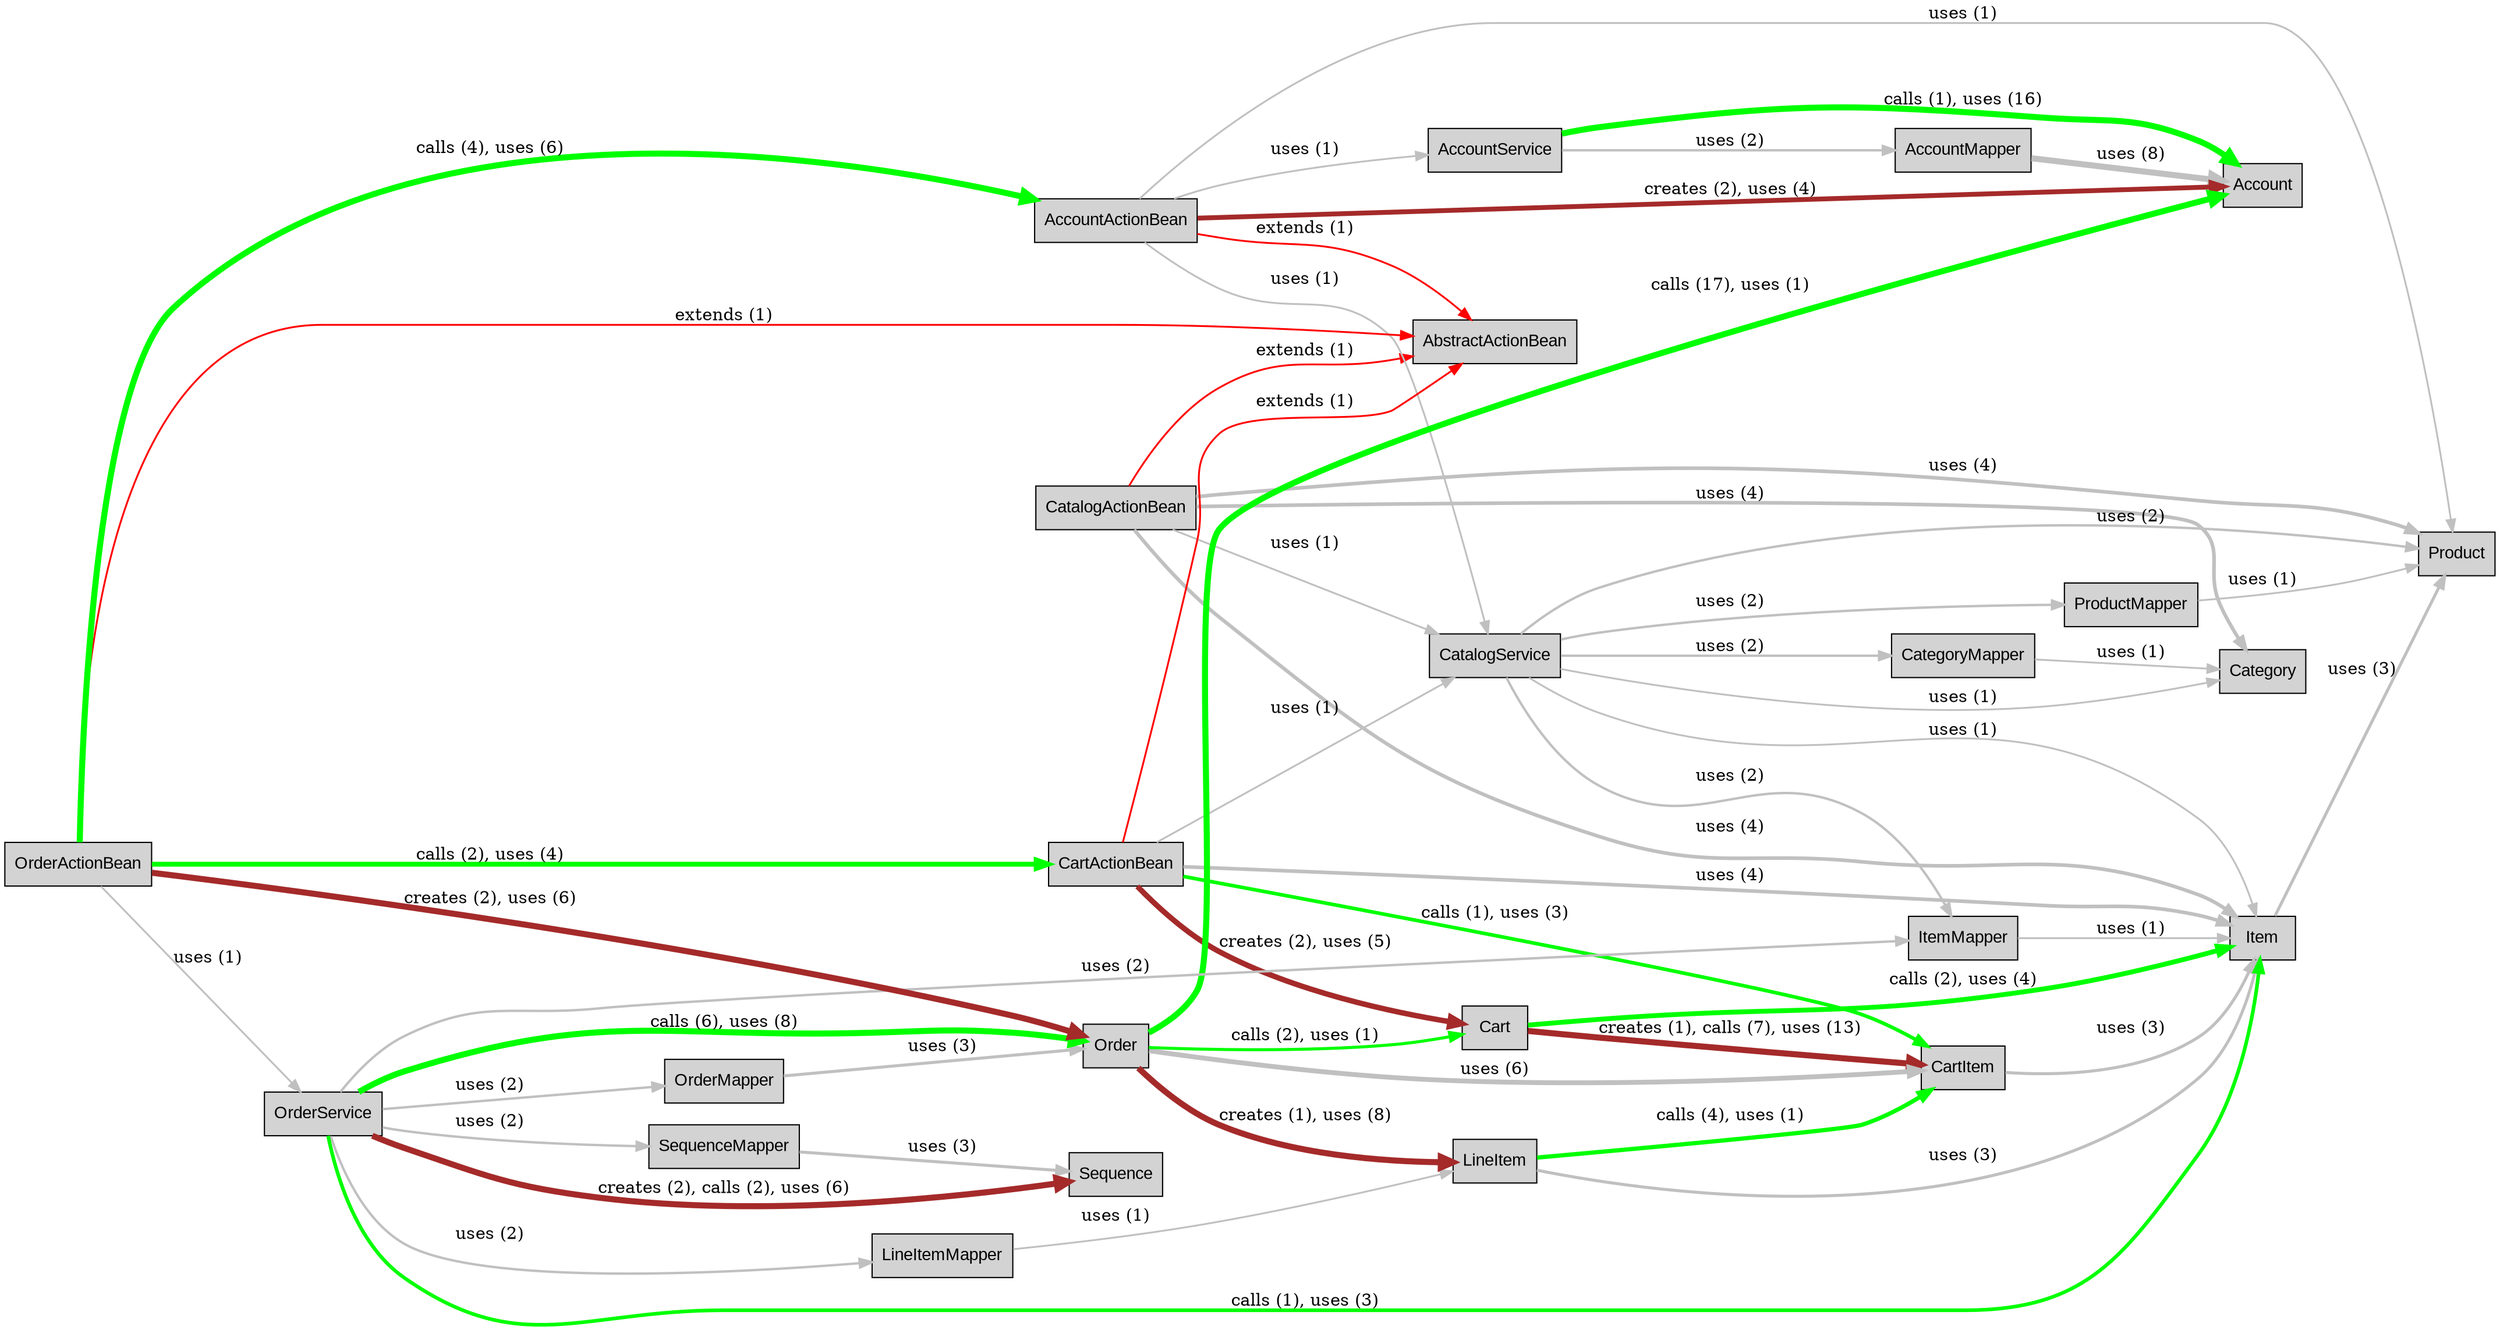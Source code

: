digraph "ClassRelationships" {
graph ["rankdir"="LR"]
node ["shape"="rectangle","style"="filled","fontname"="Arial"]
"Category" ["label"="Category"]
"Account" ["label"="Account"]
"AccountService" ["label"="AccountService"]
"AccountMapper" ["label"="AccountMapper"]
"LineItemMapper" ["label"="LineItemMapper"]
"LineItem" ["label"="LineItem"]
"Item" ["label"="Item"]
"Product" ["label"="Product"]
"CartItem" ["label"="CartItem"]
"ProductMapper" ["label"="ProductMapper"]
"CategoryMapper" ["label"="CategoryMapper"]
"CatalogActionBean" ["label"="CatalogActionBean"]
"CatalogService" ["label"="CatalogService"]
"ItemMapper" ["label"="ItemMapper"]
"AbstractActionBean" ["label"="AbstractActionBean"]
"AccountActionBean" ["label"="AccountActionBean"]
"Cart" ["label"="Cart"]
"CartActionBean" ["label"="CartActionBean"]
"SequenceMapper" ["label"="SequenceMapper"]
"Sequence" ["label"="Sequence"]
"OrderMapper" ["label"="OrderMapper"]
"Order" ["label"="Order"]
"OrderService" ["label"="OrderService"]
"OrderActionBean" ["label"="OrderActionBean"]
"AccountService" -> "Account" ["style"="solid","color"="green","label"="calls (1), uses (16)","arrowhead"="normal","penwidth"="5.0"]
"AccountService" -> "AccountMapper" ["style"="solid","color"="gray","label"="uses (2)","arrowhead"="normal","penwidth"="2.0"]
"AccountMapper" -> "Account" ["style"="solid","color"="gray","label"="uses (8)","arrowhead"="normal","penwidth"="5.0"]
"LineItemMapper" -> "LineItem" ["style"="solid","color"="gray","label"="uses (1)","arrowhead"="normal","penwidth"="1.5"]
"LineItem" -> "Item" ["style"="solid","color"="gray","label"="uses (3)","arrowhead"="normal","penwidth"="2.5"]
"LineItem" -> "CartItem" ["style"="solid","color"="green","label"="calls (4), uses (1)","arrowhead"="normal","penwidth"="3.5"]
"Item" -> "Product" ["style"="solid","color"="gray","label"="uses (3)","arrowhead"="normal","penwidth"="2.5"]
"CartItem" -> "Item" ["style"="solid","color"="gray","label"="uses (3)","arrowhead"="normal","penwidth"="2.5"]
"ProductMapper" -> "Product" ["style"="solid","color"="gray","label"="uses (1)","arrowhead"="normal","penwidth"="1.5"]
"CategoryMapper" -> "Category" ["style"="solid","color"="gray","label"="uses (1)","arrowhead"="normal","penwidth"="1.5"]
"CatalogActionBean" -> "CatalogService" ["style"="solid","color"="gray","label"="uses (1)","arrowhead"="normal","penwidth"="1.5"]
"CatalogActionBean" -> "AbstractActionBean" ["style"="solid","color"="red","label"="extends (1)","arrowhead"="normal","penwidth"="1.5"]
"CatalogActionBean" -> "Category" ["style"="solid","color"="gray","label"="uses (4)","arrowhead"="normal","penwidth"="3.0"]
"CatalogActionBean" -> "Item" ["style"="solid","color"="gray","label"="uses (4)","arrowhead"="normal","penwidth"="3.0"]
"CatalogActionBean" -> "Product" ["style"="solid","color"="gray","label"="uses (4)","arrowhead"="normal","penwidth"="3.0"]
"CatalogService" -> "Category" ["style"="solid","color"="gray","label"="uses (1)","arrowhead"="normal","penwidth"="1.5"]
"CatalogService" -> "ProductMapper" ["style"="solid","color"="gray","label"="uses (2)","arrowhead"="normal","penwidth"="2.0"]
"CatalogService" -> "Item" ["style"="solid","color"="gray","label"="uses (1)","arrowhead"="normal","penwidth"="1.5"]
"CatalogService" -> "CategoryMapper" ["style"="solid","color"="gray","label"="uses (2)","arrowhead"="normal","penwidth"="2.0"]
"CatalogService" -> "Product" ["style"="solid","color"="gray","label"="uses (2)","arrowhead"="normal","penwidth"="2.0"]
"CatalogService" -> "ItemMapper" ["style"="solid","color"="gray","label"="uses (2)","arrowhead"="normal","penwidth"="2.0"]
"ItemMapper" -> "Item" ["style"="solid","color"="gray","label"="uses (1)","arrowhead"="normal","penwidth"="1.5"]
"AccountActionBean" -> "CatalogService" ["style"="solid","color"="gray","label"="uses (1)","arrowhead"="normal","penwidth"="1.5"]
"AccountActionBean" -> "AbstractActionBean" ["style"="solid","color"="red","label"="extends (1)","arrowhead"="normal","penwidth"="1.5"]
"AccountActionBean" -> "Account" ["style"="solid","color"="brown","label"="creates (2), uses (4)","arrowhead"="normal","penwidth"="4.0"]
"AccountActionBean" -> "AccountService" ["style"="solid","color"="gray","label"="uses (1)","arrowhead"="normal","penwidth"="1.5"]
"AccountActionBean" -> "Product" ["style"="solid","color"="gray","label"="uses (1)","arrowhead"="normal","penwidth"="1.5"]
"Cart" -> "Item" ["style"="solid","color"="green","label"="calls (2), uses (4)","arrowhead"="normal","penwidth"="4.0"]
"Cart" -> "CartItem" ["style"="solid","color"="brown","label"="creates (1), calls (7), uses (13)","arrowhead"="normal","penwidth"="5.0"]
"CartActionBean" -> "CatalogService" ["style"="solid","color"="gray","label"="uses (1)","arrowhead"="normal","penwidth"="1.5"]
"CartActionBean" -> "AbstractActionBean" ["style"="solid","color"="red","label"="extends (1)","arrowhead"="normal","penwidth"="1.5"]
"CartActionBean" -> "Item" ["style"="solid","color"="gray","label"="uses (4)","arrowhead"="normal","penwidth"="3.0"]
"CartActionBean" -> "CartItem" ["style"="solid","color"="green","label"="calls (1), uses (3)","arrowhead"="normal","penwidth"="3.0"]
"CartActionBean" -> "Cart" ["style"="solid","color"="brown","label"="creates (2), uses (5)","arrowhead"="normal","penwidth"="4.5"]
"SequenceMapper" -> "Sequence" ["style"="solid","color"="gray","label"="uses (3)","arrowhead"="normal","penwidth"="2.5"]
"OrderMapper" -> "Order" ["style"="solid","color"="gray","label"="uses (3)","arrowhead"="normal","penwidth"="2.5"]
"Order" -> "Account" ["style"="solid","color"="green","label"="calls (17), uses (1)","arrowhead"="normal","penwidth"="5.0"]
"Order" -> "CartItem" ["style"="solid","color"="gray","label"="uses (6)","arrowhead"="normal","penwidth"="4.0"]
"Order" -> "Cart" ["style"="solid","color"="green","label"="calls (2), uses (1)","arrowhead"="normal","penwidth"="2.5"]
"Order" -> "LineItem" ["style"="solid","color"="brown","label"="creates (1), uses (8)","arrowhead"="normal","penwidth"="5.0"]
"OrderService" -> "OrderMapper" ["style"="solid","color"="gray","label"="uses (2)","arrowhead"="normal","penwidth"="2.0"]
"OrderService" -> "Sequence" ["style"="solid","color"="brown","label"="creates (2), calls (2), uses (6)","arrowhead"="normal","penwidth"="5.0"]
"OrderService" -> "LineItemMapper" ["style"="solid","color"="gray","label"="uses (2)","arrowhead"="normal","penwidth"="2.0"]
"OrderService" -> "Item" ["style"="solid","color"="green","label"="calls (1), uses (3)","arrowhead"="normal","penwidth"="3.0"]
"OrderService" -> "Order" ["style"="solid","color"="green","label"="calls (6), uses (8)","arrowhead"="normal","penwidth"="5.0"]
"OrderService" -> "SequenceMapper" ["style"="solid","color"="gray","label"="uses (2)","arrowhead"="normal","penwidth"="2.0"]
"OrderService" -> "ItemMapper" ["style"="solid","color"="gray","label"="uses (2)","arrowhead"="normal","penwidth"="2.0"]
"OrderActionBean" -> "AbstractActionBean" ["style"="solid","color"="red","label"="extends (1)","arrowhead"="normal","penwidth"="1.5"]
"OrderActionBean" -> "OrderService" ["style"="solid","color"="gray","label"="uses (1)","arrowhead"="normal","penwidth"="1.5"]
"OrderActionBean" -> "Order" ["style"="solid","color"="brown","label"="creates (2), uses (6)","arrowhead"="normal","penwidth"="5.0"]
"OrderActionBean" -> "AccountActionBean" ["style"="solid","color"="green","label"="calls (4), uses (6)","arrowhead"="normal","penwidth"="5.0"]
"OrderActionBean" -> "CartActionBean" ["style"="solid","color"="green","label"="calls (2), uses (4)","arrowhead"="normal","penwidth"="4.0"]
}
